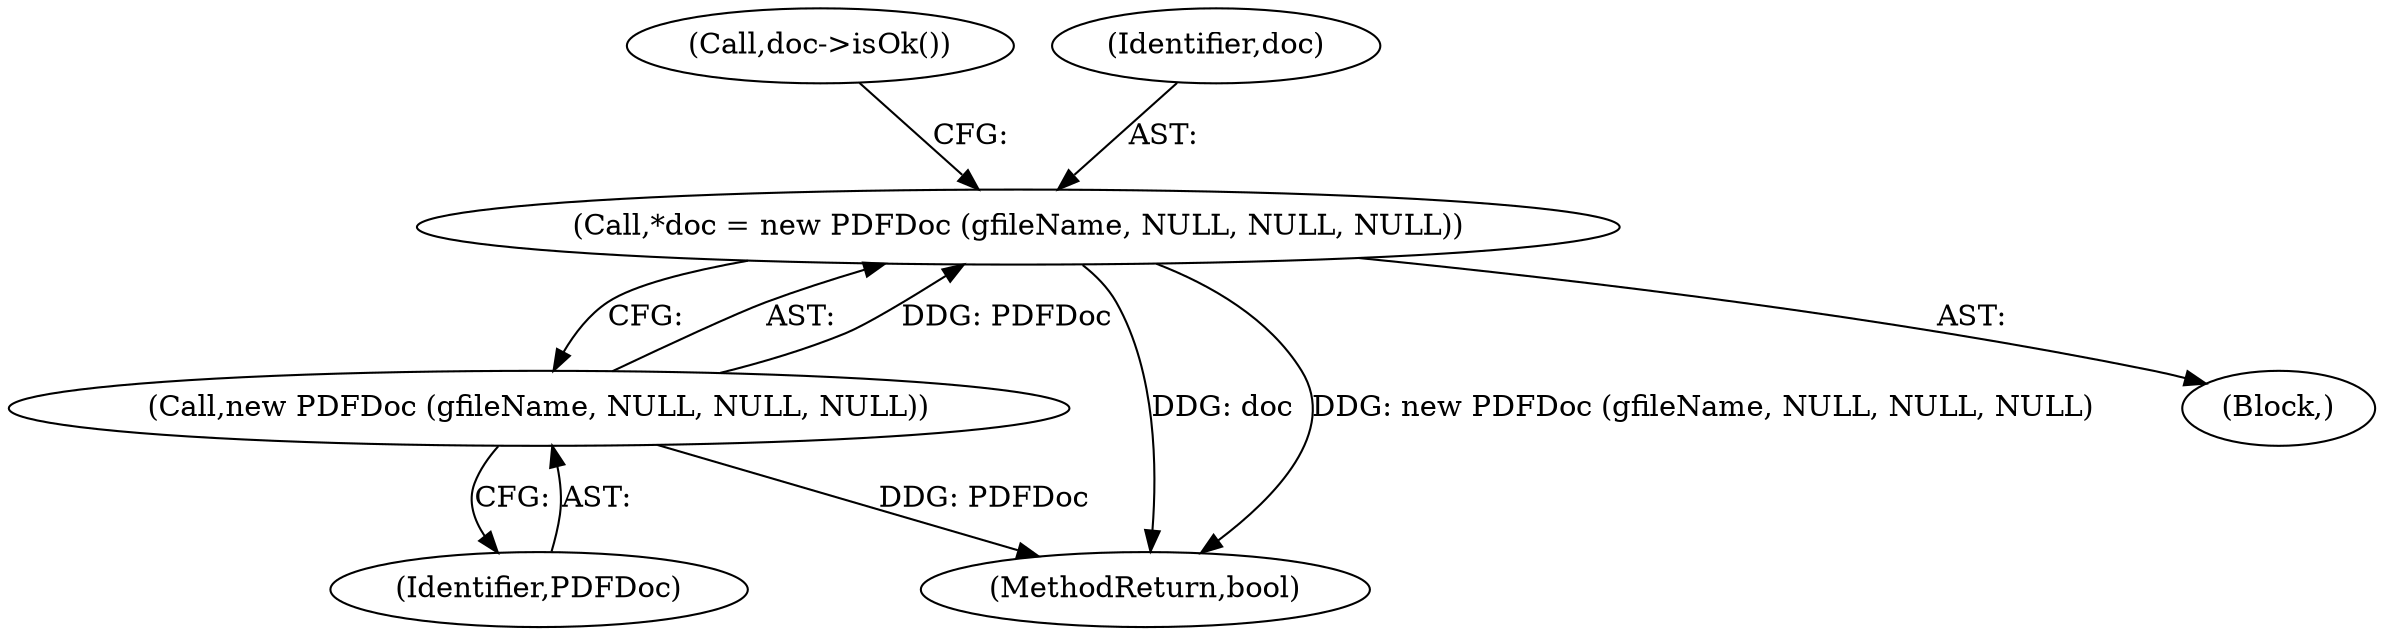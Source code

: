 digraph "0_poppler_b8682d868ddf7f741e93b791588af0932893f95c@pointer" {
"1000111" [label="(Call,*doc = new PDFDoc (gfileName, NULL, NULL, NULL))"];
"1000113" [label="(Call,new PDFDoc (gfileName, NULL, NULL, NULL))"];
"1000117" [label="(Call,doc->isOk())"];
"1000112" [label="(Identifier,doc)"];
"1000111" [label="(Call,*doc = new PDFDoc (gfileName, NULL, NULL, NULL))"];
"1000113" [label="(Call,new PDFDoc (gfileName, NULL, NULL, NULL))"];
"1000222" [label="(MethodReturn,bool)"];
"1000103" [label="(Block,)"];
"1000114" [label="(Identifier,PDFDoc)"];
"1000111" -> "1000103"  [label="AST: "];
"1000111" -> "1000113"  [label="CFG: "];
"1000112" -> "1000111"  [label="AST: "];
"1000113" -> "1000111"  [label="AST: "];
"1000117" -> "1000111"  [label="CFG: "];
"1000111" -> "1000222"  [label="DDG: doc"];
"1000111" -> "1000222"  [label="DDG: new PDFDoc (gfileName, NULL, NULL, NULL)"];
"1000113" -> "1000111"  [label="DDG: PDFDoc"];
"1000113" -> "1000114"  [label="CFG: "];
"1000114" -> "1000113"  [label="AST: "];
"1000113" -> "1000222"  [label="DDG: PDFDoc"];
}
